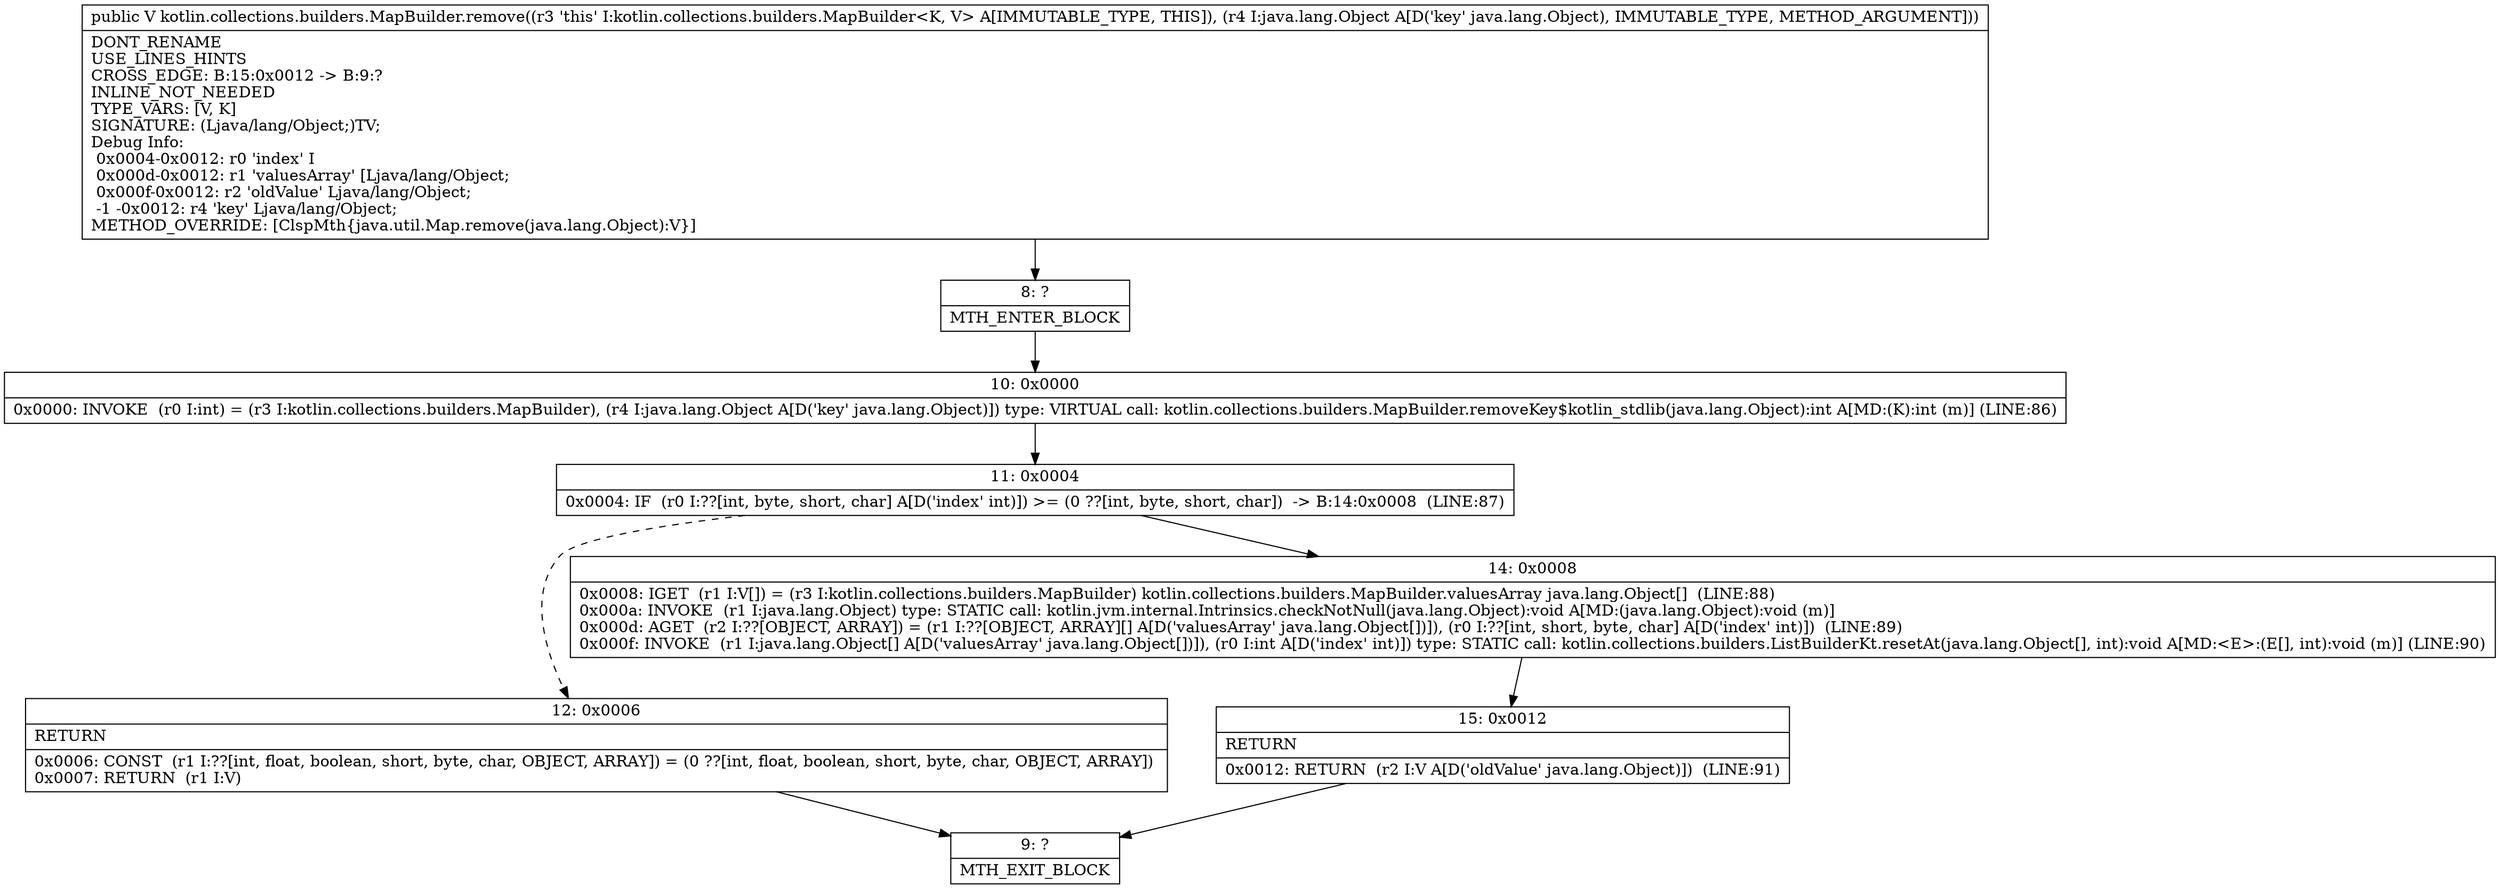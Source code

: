digraph "CFG forkotlin.collections.builders.MapBuilder.remove(Ljava\/lang\/Object;)Ljava\/lang\/Object;" {
Node_8 [shape=record,label="{8\:\ ?|MTH_ENTER_BLOCK\l}"];
Node_10 [shape=record,label="{10\:\ 0x0000|0x0000: INVOKE  (r0 I:int) = (r3 I:kotlin.collections.builders.MapBuilder), (r4 I:java.lang.Object A[D('key' java.lang.Object)]) type: VIRTUAL call: kotlin.collections.builders.MapBuilder.removeKey$kotlin_stdlib(java.lang.Object):int A[MD:(K):int (m)] (LINE:86)\l}"];
Node_11 [shape=record,label="{11\:\ 0x0004|0x0004: IF  (r0 I:??[int, byte, short, char] A[D('index' int)]) \>= (0 ??[int, byte, short, char])  \-\> B:14:0x0008  (LINE:87)\l}"];
Node_12 [shape=record,label="{12\:\ 0x0006|RETURN\l|0x0006: CONST  (r1 I:??[int, float, boolean, short, byte, char, OBJECT, ARRAY]) = (0 ??[int, float, boolean, short, byte, char, OBJECT, ARRAY]) \l0x0007: RETURN  (r1 I:V) \l}"];
Node_9 [shape=record,label="{9\:\ ?|MTH_EXIT_BLOCK\l}"];
Node_14 [shape=record,label="{14\:\ 0x0008|0x0008: IGET  (r1 I:V[]) = (r3 I:kotlin.collections.builders.MapBuilder) kotlin.collections.builders.MapBuilder.valuesArray java.lang.Object[]  (LINE:88)\l0x000a: INVOKE  (r1 I:java.lang.Object) type: STATIC call: kotlin.jvm.internal.Intrinsics.checkNotNull(java.lang.Object):void A[MD:(java.lang.Object):void (m)]\l0x000d: AGET  (r2 I:??[OBJECT, ARRAY]) = (r1 I:??[OBJECT, ARRAY][] A[D('valuesArray' java.lang.Object[])]), (r0 I:??[int, short, byte, char] A[D('index' int)])  (LINE:89)\l0x000f: INVOKE  (r1 I:java.lang.Object[] A[D('valuesArray' java.lang.Object[])]), (r0 I:int A[D('index' int)]) type: STATIC call: kotlin.collections.builders.ListBuilderKt.resetAt(java.lang.Object[], int):void A[MD:\<E\>:(E[], int):void (m)] (LINE:90)\l}"];
Node_15 [shape=record,label="{15\:\ 0x0012|RETURN\l|0x0012: RETURN  (r2 I:V A[D('oldValue' java.lang.Object)])  (LINE:91)\l}"];
MethodNode[shape=record,label="{public V kotlin.collections.builders.MapBuilder.remove((r3 'this' I:kotlin.collections.builders.MapBuilder\<K, V\> A[IMMUTABLE_TYPE, THIS]), (r4 I:java.lang.Object A[D('key' java.lang.Object), IMMUTABLE_TYPE, METHOD_ARGUMENT]))  | DONT_RENAME\lUSE_LINES_HINTS\lCROSS_EDGE: B:15:0x0012 \-\> B:9:?\lINLINE_NOT_NEEDED\lTYPE_VARS: [V, K]\lSIGNATURE: (Ljava\/lang\/Object;)TV;\lDebug Info:\l  0x0004\-0x0012: r0 'index' I\l  0x000d\-0x0012: r1 'valuesArray' [Ljava\/lang\/Object;\l  0x000f\-0x0012: r2 'oldValue' Ljava\/lang\/Object;\l  \-1 \-0x0012: r4 'key' Ljava\/lang\/Object;\lMETHOD_OVERRIDE: [ClspMth\{java.util.Map.remove(java.lang.Object):V\}]\l}"];
MethodNode -> Node_8;Node_8 -> Node_10;
Node_10 -> Node_11;
Node_11 -> Node_12[style=dashed];
Node_11 -> Node_14;
Node_12 -> Node_9;
Node_14 -> Node_15;
Node_15 -> Node_9;
}

